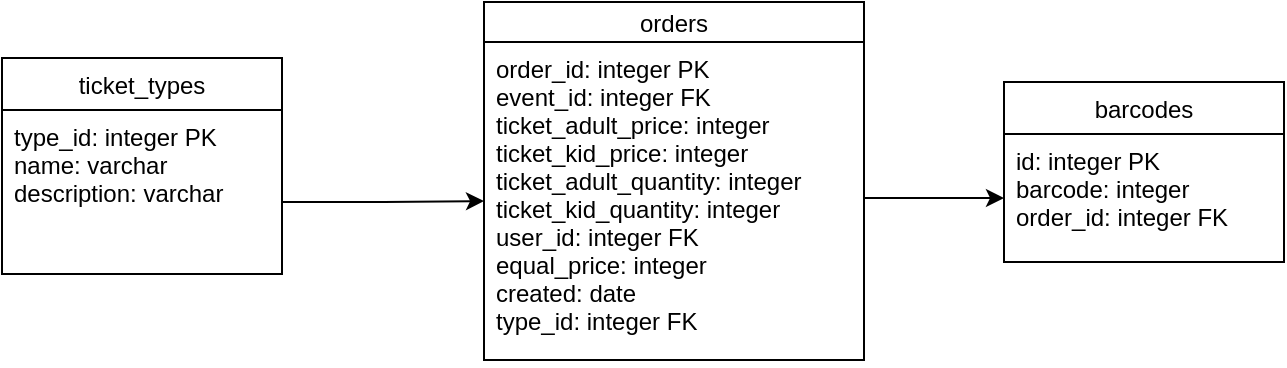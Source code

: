 <mxfile version="14.3.2" type="device"><diagram id="hdYteKnn9DWSvuPB4pCp" name="Page-1"><mxGraphModel dx="1038" dy="576" grid="0" gridSize="10" guides="1" tooltips="1" connect="1" arrows="1" fold="1" page="1" pageScale="1" pageWidth="827" pageHeight="1169" math="0" shadow="0"><root><mxCell id="0"/><mxCell id="1" parent="0"/><mxCell id="LCkgzCe668YPbyd2sCFE-1" value="orders" style="swimlane;fontStyle=0;childLayout=stackLayout;horizontal=1;startSize=20;fillColor=none;horizontalStack=0;resizeParent=1;resizeParentMax=0;resizeLast=0;collapsible=1;marginBottom=0;" vertex="1" parent="1"><mxGeometry x="378" y="60" width="190" height="179" as="geometry"><mxRectangle x="90" y="120" width="70" height="26" as="alternateBounds"/></mxGeometry></mxCell><mxCell id="LCkgzCe668YPbyd2sCFE-2" value="order_id: integer PK&#10;event_id: integer FK&#10;ticket_adult_price: integer&#10;ticket_kid_price: integer&#10;ticket_adult_quantity: integer&#10;ticket_kid_quantity: integer&#10;user_id: integer FK&#10;equal_price: integer&#10;created: date&#10;type_id: integer FK" style="text;strokeColor=none;fillColor=none;align=left;verticalAlign=top;spacingLeft=4;spacingRight=4;overflow=hidden;rotatable=0;points=[[0,0.5],[1,0.5]];portConstraint=eastwest;" vertex="1" parent="LCkgzCe668YPbyd2sCFE-1"><mxGeometry y="20" width="190" height="159" as="geometry"/></mxCell><mxCell id="LCkgzCe668YPbyd2sCFE-6" value="barcodes" style="swimlane;fontStyle=0;childLayout=stackLayout;horizontal=1;startSize=26;fillColor=none;horizontalStack=0;resizeParent=1;resizeParentMax=0;resizeLast=0;collapsible=1;marginBottom=0;" vertex="1" parent="1"><mxGeometry x="638" y="100" width="140" height="90" as="geometry"/></mxCell><mxCell id="LCkgzCe668YPbyd2sCFE-7" value="id: integer PK&#10;barcode: integer&#10;order_id: integer FK" style="text;strokeColor=none;fillColor=none;align=left;verticalAlign=top;spacingLeft=4;spacingRight=4;overflow=hidden;rotatable=0;points=[[0,0.5],[1,0.5]];portConstraint=eastwest;" vertex="1" parent="LCkgzCe668YPbyd2sCFE-6"><mxGeometry y="26" width="140" height="64" as="geometry"/></mxCell><mxCell id="LCkgzCe668YPbyd2sCFE-11" value="ticket_types" style="swimlane;fontStyle=0;childLayout=stackLayout;horizontal=1;startSize=26;fillColor=none;horizontalStack=0;resizeParent=1;resizeParentMax=0;resizeLast=0;collapsible=1;marginBottom=0;" vertex="1" parent="1"><mxGeometry x="137" y="88" width="140" height="108" as="geometry"/></mxCell><mxCell id="LCkgzCe668YPbyd2sCFE-12" value="type_id: integer PK&#10;name: varchar&#10;description: varchar" style="text;strokeColor=none;fillColor=none;align=left;verticalAlign=top;spacingLeft=4;spacingRight=4;overflow=hidden;rotatable=0;points=[[0,0.5],[1,0.5]];portConstraint=eastwest;" vertex="1" parent="LCkgzCe668YPbyd2sCFE-11"><mxGeometry y="26" width="140" height="82" as="geometry"/></mxCell><mxCell id="LCkgzCe668YPbyd2sCFE-13" style="edgeStyle=orthogonalEdgeStyle;rounded=0;orthogonalLoop=1;jettySize=auto;html=1;entryX=0;entryY=0.5;entryDx=0;entryDy=0;" edge="1" parent="1" source="LCkgzCe668YPbyd2sCFE-2" target="LCkgzCe668YPbyd2sCFE-7"><mxGeometry relative="1" as="geometry"><Array as="points"><mxPoint x="520" y="158"/><mxPoint x="520" y="158"/></Array></mxGeometry></mxCell><mxCell id="LCkgzCe668YPbyd2sCFE-32" style="edgeStyle=orthogonalEdgeStyle;rounded=0;orthogonalLoop=1;jettySize=auto;html=1;exitX=1;exitY=0.5;exitDx=0;exitDy=0;entryX=0;entryY=0.5;entryDx=0;entryDy=0;" edge="1" parent="1" source="LCkgzCe668YPbyd2sCFE-12" target="LCkgzCe668YPbyd2sCFE-2"><mxGeometry relative="1" as="geometry"><Array as="points"><mxPoint x="277" y="160"/><mxPoint x="328" y="160"/></Array></mxGeometry></mxCell></root></mxGraphModel></diagram></mxfile>